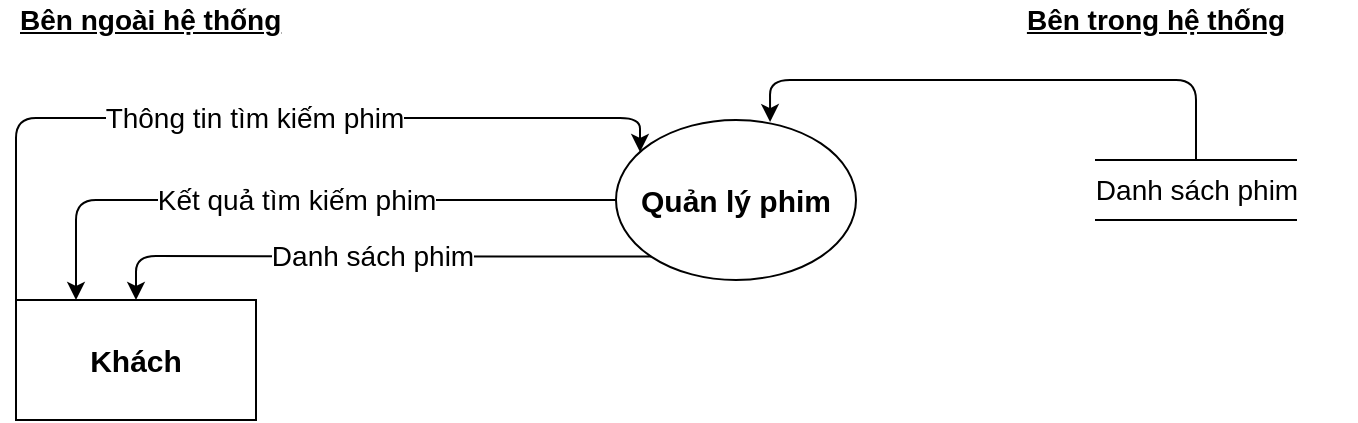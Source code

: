 <mxfile version="13.8.6" type="device" pages="2"><diagram id="MYtpbqMA6iiohrDEWXp-" name="Page-1"><mxGraphModel dx="1419" dy="759" grid="1" gridSize="10" guides="1" tooltips="1" connect="1" arrows="1" fold="1" page="1" pageScale="1" pageWidth="827" pageHeight="1169" math="0" shadow="0"><root><mxCell id="0"/><mxCell id="1" parent="0"/><mxCell id="5eFghpaI8ga_CHEZw_nA-1" value="&lt;font style=&quot;font-size: 15px&quot;&gt;&lt;b&gt;Khách&lt;/b&gt;&lt;/font&gt;" style="rounded=0;whiteSpace=wrap;html=1;" vertex="1" parent="1"><mxGeometry x="90" y="410" width="120" height="60" as="geometry"/></mxCell><mxCell id="5eFghpaI8ga_CHEZw_nA-2" value="&lt;font style=&quot;font-size: 15px&quot;&gt;&lt;b&gt;Quản lý phim&lt;/b&gt;&lt;/font&gt;" style="ellipse;whiteSpace=wrap;html=1;" vertex="1" parent="1"><mxGeometry x="390" y="320" width="120" height="80" as="geometry"/></mxCell><mxCell id="5eFghpaI8ga_CHEZw_nA-7" value="" style="endArrow=classic;html=1;entryX=0.1;entryY=0.2;entryDx=0;entryDy=0;entryPerimeter=0;" edge="1" parent="1" target="5eFghpaI8ga_CHEZw_nA-2"><mxGeometry relative="1" as="geometry"><mxPoint x="90" y="410" as="sourcePoint"/><mxPoint x="400" y="319" as="targetPoint"/><Array as="points"><mxPoint x="90" y="319"/><mxPoint x="402" y="319"/></Array></mxGeometry></mxCell><mxCell id="5eFghpaI8ga_CHEZw_nA-8" value="Thông tin tìm kiếm phim" style="edgeLabel;resizable=0;html=1;align=center;verticalAlign=middle;fontSize=14;" connectable="0" vertex="1" parent="5eFghpaI8ga_CHEZw_nA-7"><mxGeometry relative="1" as="geometry"/></mxCell><mxCell id="5eFghpaI8ga_CHEZw_nA-11" value="" style="endArrow=classic;html=1;entryX=0.25;entryY=0;entryDx=0;entryDy=0;exitX=0;exitY=0.5;exitDx=0;exitDy=0;" edge="1" parent="1" source="5eFghpaI8ga_CHEZw_nA-2" target="5eFghpaI8ga_CHEZw_nA-1"><mxGeometry relative="1" as="geometry"><mxPoint x="280" y="360" as="sourcePoint"/><mxPoint x="160" y="400" as="targetPoint"/><Array as="points"><mxPoint x="120" y="360"/></Array></mxGeometry></mxCell><mxCell id="5eFghpaI8ga_CHEZw_nA-12" value="Kết quả tìm kiếm phim" style="edgeLabel;resizable=0;html=1;align=center;verticalAlign=middle;fontSize=14;" connectable="0" vertex="1" parent="5eFghpaI8ga_CHEZw_nA-11"><mxGeometry relative="1" as="geometry"/></mxCell><mxCell id="5eFghpaI8ga_CHEZw_nA-13" value="" style="endArrow=classic;html=1;entryX=0.5;entryY=0;entryDx=0;entryDy=0;exitX=0;exitY=1;exitDx=0;exitDy=0;" edge="1" parent="1" source="5eFghpaI8ga_CHEZw_nA-2" target="5eFghpaI8ga_CHEZw_nA-1"><mxGeometry relative="1" as="geometry"><mxPoint x="290" y="380" as="sourcePoint"/><mxPoint x="390" y="380" as="targetPoint"/><Array as="points"><mxPoint x="150" y="388"/></Array></mxGeometry></mxCell><mxCell id="5eFghpaI8ga_CHEZw_nA-14" value="Danh sách phim" style="edgeLabel;resizable=0;html=1;align=center;verticalAlign=middle;fontSize=14;" connectable="0" vertex="1" parent="5eFghpaI8ga_CHEZw_nA-13"><mxGeometry relative="1" as="geometry"/></mxCell><mxCell id="5eFghpaI8ga_CHEZw_nA-16" value="&lt;b&gt;&lt;u&gt;Bên ngoài hệ thống&lt;/u&gt;&lt;/b&gt;" style="text;html=1;strokeColor=none;fillColor=none;align=left;verticalAlign=middle;whiteSpace=wrap;rounded=0;fontSize=14;" vertex="1" parent="1"><mxGeometry x="90" y="260" width="190" height="20" as="geometry"/></mxCell><mxCell id="5eFghpaI8ga_CHEZw_nA-17" value="&lt;b&gt;&lt;u&gt;Bên trong hệ thống&lt;/u&gt;&lt;/b&gt;" style="text;html=1;strokeColor=none;fillColor=none;align=center;verticalAlign=middle;whiteSpace=wrap;rounded=0;fontSize=14;" vertex="1" parent="1"><mxGeometry x="560" y="260" width="200" height="20" as="geometry"/></mxCell><mxCell id="5eFghpaI8ga_CHEZw_nA-24" value="" style="endArrow=classic;html=1;fontSize=14;entryX=0.642;entryY=0.013;entryDx=0;entryDy=0;entryPerimeter=0;" edge="1" parent="1" target="5eFghpaI8ga_CHEZw_nA-2"><mxGeometry width="50" height="50" relative="1" as="geometry"><mxPoint x="680" y="340" as="sourcePoint"/><mxPoint x="470" y="300" as="targetPoint"/><Array as="points"><mxPoint x="680" y="300"/><mxPoint x="467" y="300"/></Array></mxGeometry></mxCell><mxCell id="XsaTblYCCSe9_LIyRnZe-1" value="Danh sách phim" style="html=1;dashed=0;whitespace=wrap;shape=partialRectangle;right=0;left=0;fontSize=14;" vertex="1" parent="1"><mxGeometry x="630" y="340" width="100" height="30" as="geometry"/></mxCell></root></mxGraphModel></diagram><diagram id="btmI_fmO6D1MgcmLl4Uf" name="Page-2"><mxGraphModel dx="644" dy="585" grid="1" gridSize="10" guides="1" tooltips="1" connect="1" arrows="1" fold="1" page="1" pageScale="1" pageWidth="827" pageHeight="1169" math="0" shadow="0"><root><mxCell id="EcoJ_vIANgP3bboo44VL-0"/><mxCell id="EcoJ_vIANgP3bboo44VL-1" parent="EcoJ_vIANgP3bboo44VL-0"/><mxCell id="EcoJ_vIANgP3bboo44VL-2" value="&lt;b&gt;Quản trị đăng tải nội dung&lt;/b&gt;" style="rounded=0;whiteSpace=wrap;html=1;fontSize=14;" vertex="1" parent="EcoJ_vIANgP3bboo44VL-1"><mxGeometry x="80" y="360" width="140" height="80" as="geometry"/></mxCell><mxCell id="EcoJ_vIANgP3bboo44VL-4" value="&lt;b&gt;Quản lý phim&lt;/b&gt;" style="ellipse;whiteSpace=wrap;html=1;fontSize=14;" vertex="1" parent="EcoJ_vIANgP3bboo44VL-1"><mxGeometry x="320" y="240" width="120" height="80" as="geometry"/></mxCell><mxCell id="EcoJ_vIANgP3bboo44VL-5" value="" style="endArrow=classic;html=1;fontSize=14;entryX=0.079;entryY=0.013;entryDx=0;entryDy=0;entryPerimeter=0;exitX=0.5;exitY=0;exitDx=0;exitDy=0;" edge="1" parent="EcoJ_vIANgP3bboo44VL-1" source="EcoJ_vIANgP3bboo44VL-4" target="EcoJ_vIANgP3bboo44VL-2"><mxGeometry relative="1" as="geometry"><mxPoint x="380" y="210" as="sourcePoint"/><mxPoint x="260" y="290" as="targetPoint"/><Array as="points"><mxPoint x="380" y="220"/><mxPoint x="91" y="220"/></Array></mxGeometry></mxCell><mxCell id="EcoJ_vIANgP3bboo44VL-6" value="&lt;font style=&quot;font-size: 14px&quot;&gt;Danh sách phim&lt;/font&gt;" style="edgeLabel;resizable=0;html=1;align=center;verticalAlign=middle;" connectable="0" vertex="1" parent="EcoJ_vIANgP3bboo44VL-5"><mxGeometry relative="1" as="geometry"/></mxCell><mxCell id="EcoJ_vIANgP3bboo44VL-8" value="" style="endArrow=classic;html=1;fontSize=14;exitX=0.25;exitY=0;exitDx=0;exitDy=0;entryX=0;entryY=0;entryDx=0;entryDy=0;" edge="1" parent="EcoJ_vIANgP3bboo44VL-1" source="EcoJ_vIANgP3bboo44VL-2" target="EcoJ_vIANgP3bboo44VL-4"><mxGeometry relative="1" as="geometry"><mxPoint x="160" y="330" as="sourcePoint"/><mxPoint x="340" y="230" as="targetPoint"/><Array as="points"><mxPoint x="115" y="252"/></Array></mxGeometry></mxCell><mxCell id="EcoJ_vIANgP3bboo44VL-9" value="&lt;font style=&quot;font-size: 14px&quot;&gt;Yêu cầu xóa phim&lt;/font&gt;" style="edgeLabel;resizable=0;html=1;align=left;verticalAlign=middle;" connectable="0" vertex="1" parent="EcoJ_vIANgP3bboo44VL-8"><mxGeometry relative="1" as="geometry"><mxPoint x="-52.52" as="offset"/></mxGeometry></mxCell><mxCell id="EcoJ_vIANgP3bboo44VL-10" value="" style="endArrow=classic;html=1;fontSize=14;entryX=0;entryY=0.5;entryDx=0;entryDy=0;exitX=0.431;exitY=-0.011;exitDx=0;exitDy=0;exitPerimeter=0;" edge="1" parent="EcoJ_vIANgP3bboo44VL-1" source="EcoJ_vIANgP3bboo44VL-2" target="EcoJ_vIANgP3bboo44VL-4"><mxGeometry relative="1" as="geometry"><mxPoint x="140" y="280" as="sourcePoint"/><mxPoint x="310" y="280" as="targetPoint"/><Array as="points"><mxPoint x="140" y="280"/></Array></mxGeometry></mxCell><mxCell id="EcoJ_vIANgP3bboo44VL-11" value="Thông tin cập nhật phim" style="edgeLabel;resizable=0;html=1;align=center;verticalAlign=middle;fontSize=14;" connectable="0" vertex="1" parent="EcoJ_vIANgP3bboo44VL-10"><mxGeometry relative="1" as="geometry"><mxPoint x="29.47" as="offset"/></mxGeometry></mxCell><mxCell id="EcoJ_vIANgP3bboo44VL-12" value="" style="endArrow=classic;html=1;fontSize=14;entryX=0.34;entryY=1.006;entryDx=0;entryDy=0;entryPerimeter=0;" edge="1" parent="EcoJ_vIANgP3bboo44VL-1" target="EcoJ_vIANgP3bboo44VL-4"><mxGeometry relative="1" as="geometry"><mxPoint x="160" y="358" as="sourcePoint"/><mxPoint x="360" y="340" as="targetPoint"/><Array as="points"><mxPoint x="160" y="340"/><mxPoint x="361" y="340"/></Array></mxGeometry></mxCell><mxCell id="EcoJ_vIANgP3bboo44VL-13" value="&lt;font style=&quot;font-size: 14px&quot;&gt;Thông tin phim mới&lt;/font&gt;" style="edgeLabel;resizable=0;html=1;align=center;verticalAlign=middle;" connectable="0" vertex="1" parent="EcoJ_vIANgP3bboo44VL-12"><mxGeometry relative="1" as="geometry"><mxPoint x="8.69" as="offset"/></mxGeometry></mxCell><mxCell id="EcoJ_vIANgP3bboo44VL-14" value="Danh sách phim" style="html=1;dashed=0;whitespace=wrap;shape=partialRectangle;right=0;left=0;fontSize=14;" vertex="1" parent="EcoJ_vIANgP3bboo44VL-1"><mxGeometry x="550" y="265" width="100" height="30" as="geometry"/></mxCell><mxCell id="EcoJ_vIANgP3bboo44VL-15" value="" style="endArrow=classic;startArrow=classic;html=1;fontSize=14;exitX=0.88;exitY=0.189;exitDx=0;exitDy=0;exitPerimeter=0;entryX=0.5;entryY=0;entryDx=0;entryDy=0;" edge="1" parent="EcoJ_vIANgP3bboo44VL-1" source="EcoJ_vIANgP3bboo44VL-4" target="EcoJ_vIANgP3bboo44VL-14"><mxGeometry width="50" height="50" relative="1" as="geometry"><mxPoint x="480" y="260" as="sourcePoint"/><mxPoint x="600" y="230" as="targetPoint"/><Array as="points"><mxPoint x="520" y="255"/><mxPoint x="520" y="230"/><mxPoint x="600" y="230"/></Array></mxGeometry></mxCell><mxCell id="EcoJ_vIANgP3bboo44VL-16" value="" style="endArrow=classic;html=1;fontSize=14;" edge="1" parent="EcoJ_vIANgP3bboo44VL-1" source="EcoJ_vIANgP3bboo44VL-4"><mxGeometry width="50" height="50" relative="1" as="geometry"><mxPoint x="440" y="330" as="sourcePoint"/><mxPoint x="540" y="280" as="targetPoint"/></mxGeometry></mxCell><mxCell id="EcoJ_vIANgP3bboo44VL-18" value="" style="endArrow=classic;html=1;fontSize=14;entryX=0.942;entryY=0.738;entryDx=0;entryDy=0;entryPerimeter=0;" edge="1" parent="EcoJ_vIANgP3bboo44VL-1" target="EcoJ_vIANgP3bboo44VL-4"><mxGeometry width="50" height="50" relative="1" as="geometry"><mxPoint x="600" y="300" as="sourcePoint"/><mxPoint x="436" y="302" as="targetPoint"/><Array as="points"><mxPoint x="600" y="320"/><mxPoint x="530" y="320"/><mxPoint x="530" y="300"/></Array></mxGeometry></mxCell><mxCell id="EcoJ_vIANgP3bboo44VL-19" value="&lt;b&gt;&lt;u&gt;Bên ngoài hệ thống&lt;/u&gt;&lt;/b&gt;" style="text;html=1;strokeColor=none;fillColor=none;align=center;verticalAlign=middle;whiteSpace=wrap;rounded=0;fontSize=14;" vertex="1" parent="EcoJ_vIANgP3bboo44VL-1"><mxGeometry x="80" y="140" width="160" height="20" as="geometry"/></mxCell><mxCell id="EcoJ_vIANgP3bboo44VL-20" value="&lt;b&gt;&lt;u&gt;Bên trong hệ thống&lt;/u&gt;&lt;/b&gt;" style="text;html=1;strokeColor=none;fillColor=none;align=center;verticalAlign=middle;whiteSpace=wrap;rounded=0;fontSize=14;" vertex="1" parent="EcoJ_vIANgP3bboo44VL-1"><mxGeometry x="480" y="140" width="170" height="20" as="geometry"/></mxCell></root></mxGraphModel></diagram></mxfile>